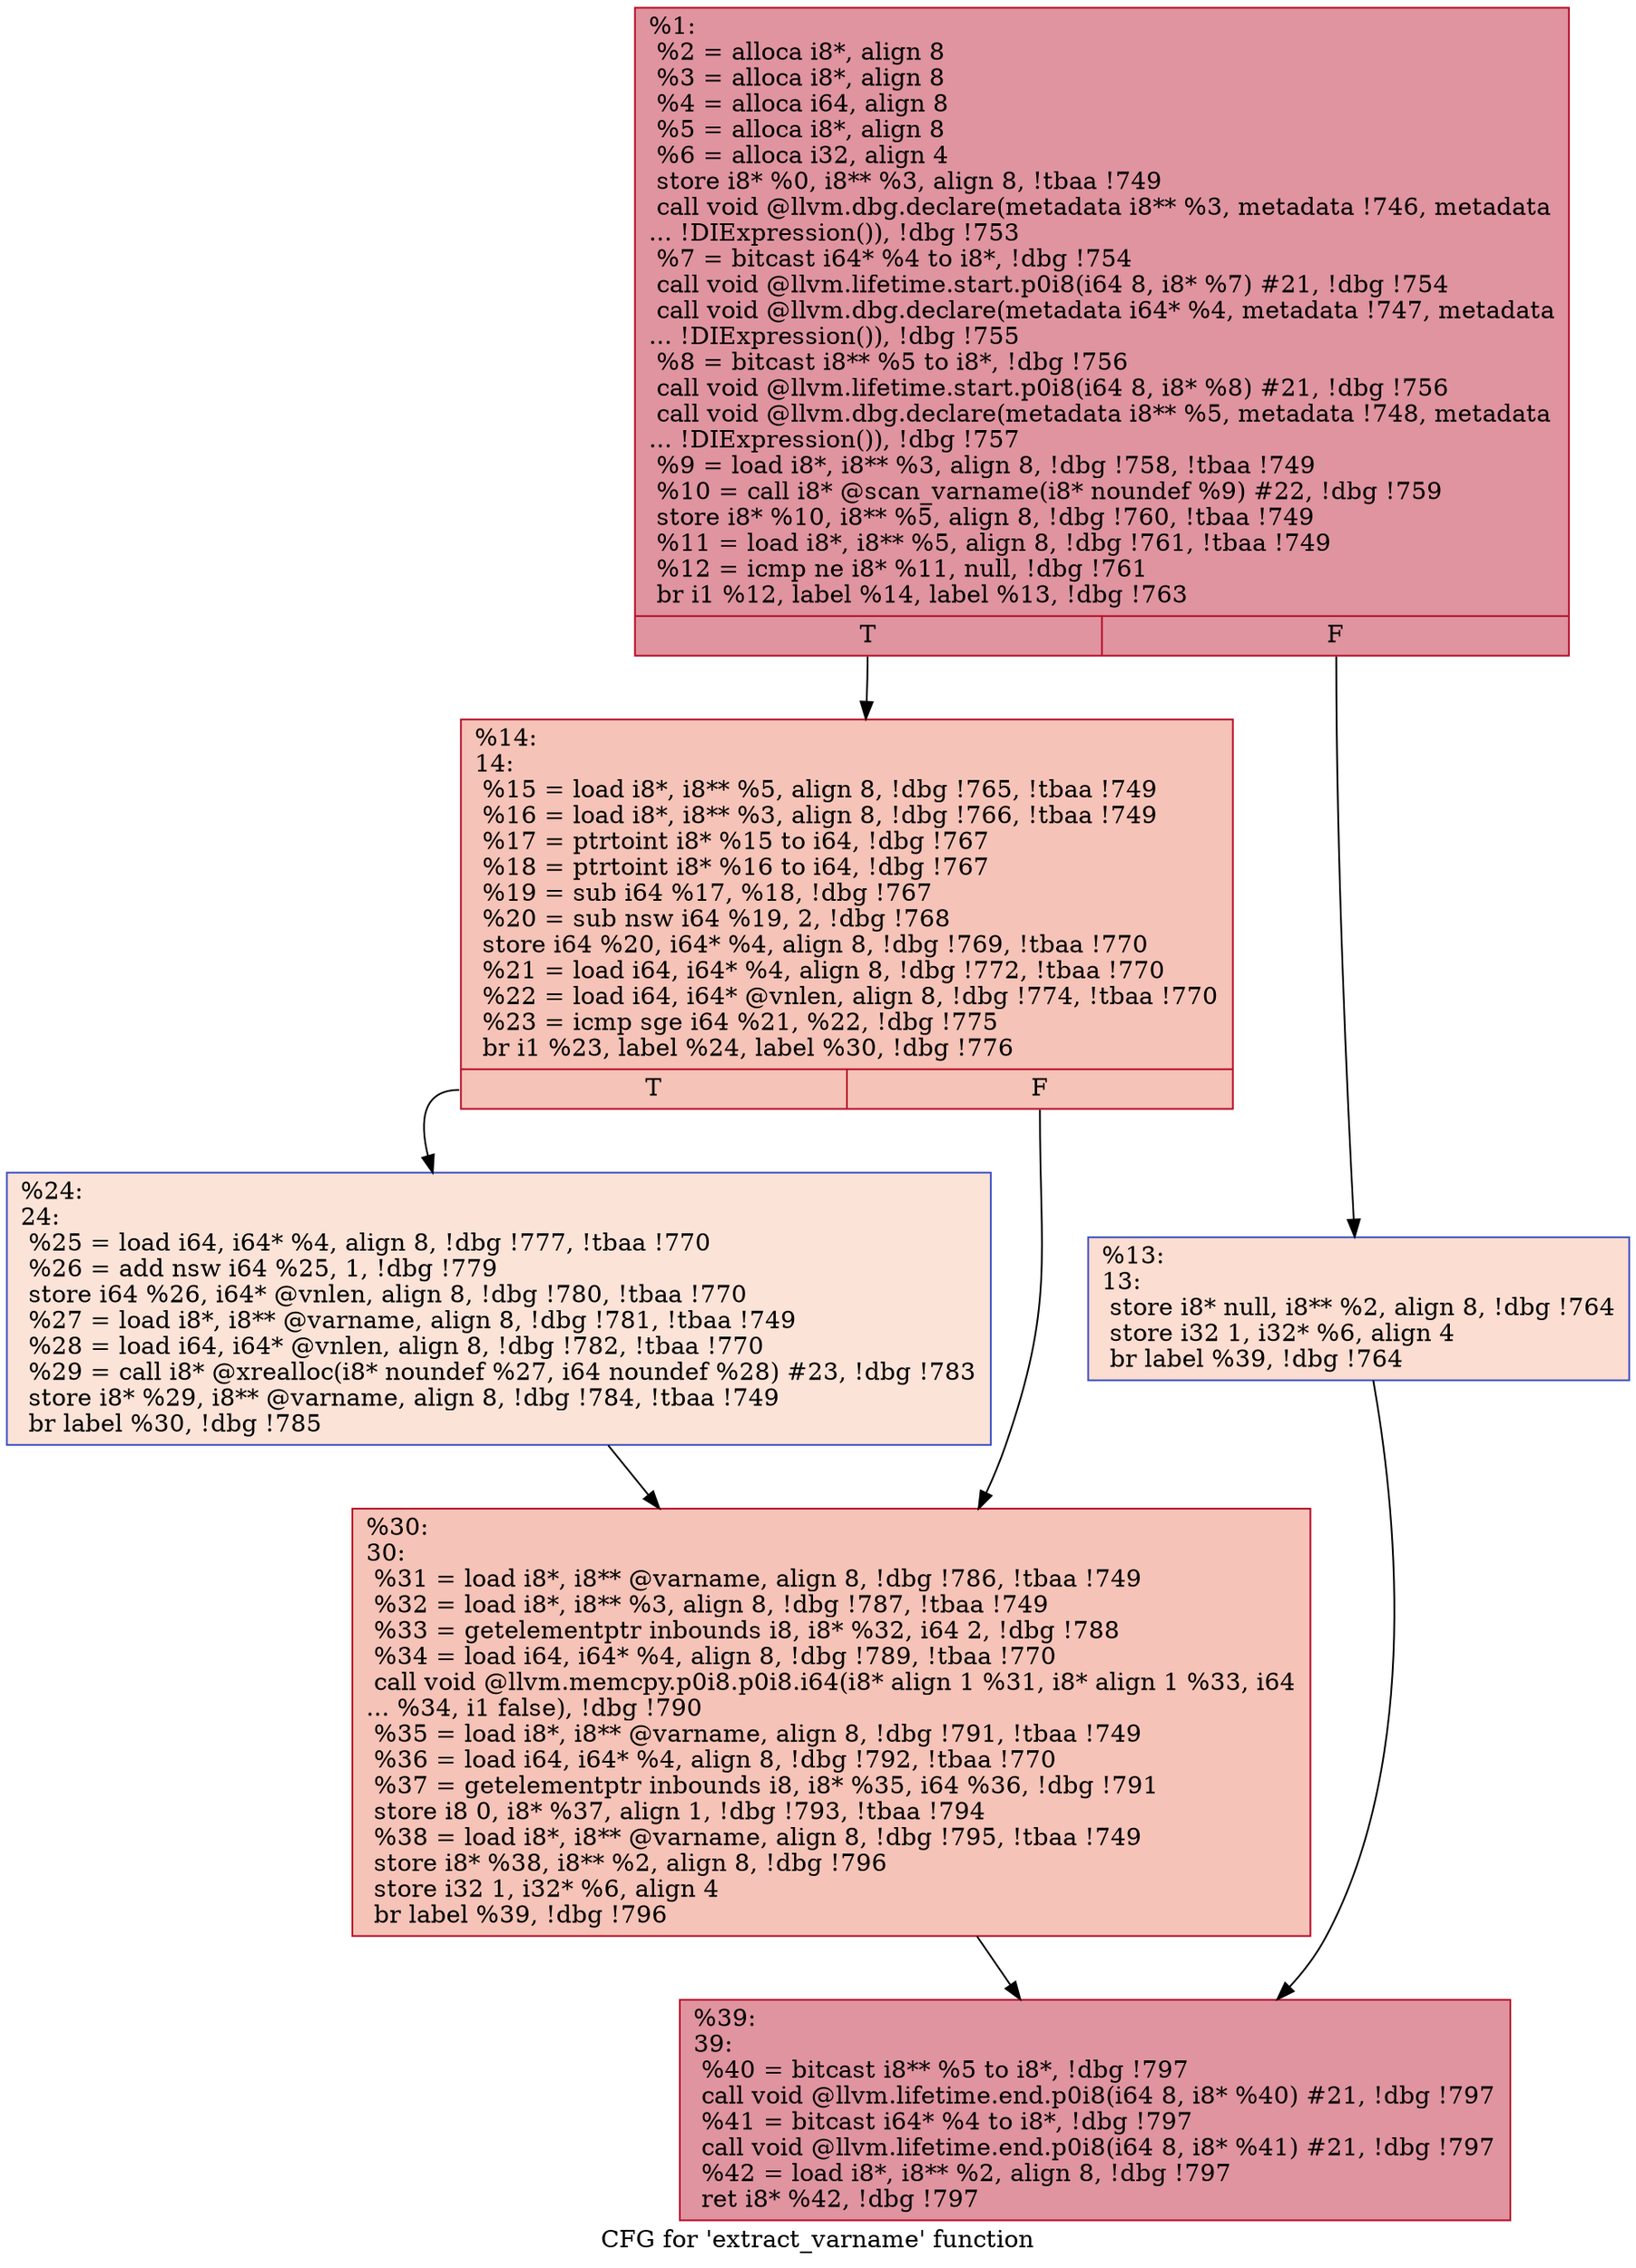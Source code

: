 digraph "CFG for 'extract_varname' function" {
	label="CFG for 'extract_varname' function";

	Node0x935f80 [shape=record,color="#b70d28ff", style=filled, fillcolor="#b70d2870",label="{%1:\l  %2 = alloca i8*, align 8\l  %3 = alloca i8*, align 8\l  %4 = alloca i64, align 8\l  %5 = alloca i8*, align 8\l  %6 = alloca i32, align 4\l  store i8* %0, i8** %3, align 8, !tbaa !749\l  call void @llvm.dbg.declare(metadata i8** %3, metadata !746, metadata\l... !DIExpression()), !dbg !753\l  %7 = bitcast i64* %4 to i8*, !dbg !754\l  call void @llvm.lifetime.start.p0i8(i64 8, i8* %7) #21, !dbg !754\l  call void @llvm.dbg.declare(metadata i64* %4, metadata !747, metadata\l... !DIExpression()), !dbg !755\l  %8 = bitcast i8** %5 to i8*, !dbg !756\l  call void @llvm.lifetime.start.p0i8(i64 8, i8* %8) #21, !dbg !756\l  call void @llvm.dbg.declare(metadata i8** %5, metadata !748, metadata\l... !DIExpression()), !dbg !757\l  %9 = load i8*, i8** %3, align 8, !dbg !758, !tbaa !749\l  %10 = call i8* @scan_varname(i8* noundef %9) #22, !dbg !759\l  store i8* %10, i8** %5, align 8, !dbg !760, !tbaa !749\l  %11 = load i8*, i8** %5, align 8, !dbg !761, !tbaa !749\l  %12 = icmp ne i8* %11, null, !dbg !761\l  br i1 %12, label %14, label %13, !dbg !763\l|{<s0>T|<s1>F}}"];
	Node0x935f80:s0 -> Node0x9360a0;
	Node0x935f80:s1 -> Node0x936050;
	Node0x936050 [shape=record,color="#3d50c3ff", style=filled, fillcolor="#f7b39670",label="{%13:\l13:                                               \l  store i8* null, i8** %2, align 8, !dbg !764\l  store i32 1, i32* %6, align 4\l  br label %39, !dbg !764\l}"];
	Node0x936050 -> Node0x936190;
	Node0x9360a0 [shape=record,color="#b70d28ff", style=filled, fillcolor="#e8765c70",label="{%14:\l14:                                               \l  %15 = load i8*, i8** %5, align 8, !dbg !765, !tbaa !749\l  %16 = load i8*, i8** %3, align 8, !dbg !766, !tbaa !749\l  %17 = ptrtoint i8* %15 to i64, !dbg !767\l  %18 = ptrtoint i8* %16 to i64, !dbg !767\l  %19 = sub i64 %17, %18, !dbg !767\l  %20 = sub nsw i64 %19, 2, !dbg !768\l  store i64 %20, i64* %4, align 8, !dbg !769, !tbaa !770\l  %21 = load i64, i64* %4, align 8, !dbg !772, !tbaa !770\l  %22 = load i64, i64* @vnlen, align 8, !dbg !774, !tbaa !770\l  %23 = icmp sge i64 %21, %22, !dbg !775\l  br i1 %23, label %24, label %30, !dbg !776\l|{<s0>T|<s1>F}}"];
	Node0x9360a0:s0 -> Node0x9360f0;
	Node0x9360a0:s1 -> Node0x936140;
	Node0x9360f0 [shape=record,color="#3d50c3ff", style=filled, fillcolor="#f6bfa670",label="{%24:\l24:                                               \l  %25 = load i64, i64* %4, align 8, !dbg !777, !tbaa !770\l  %26 = add nsw i64 %25, 1, !dbg !779\l  store i64 %26, i64* @vnlen, align 8, !dbg !780, !tbaa !770\l  %27 = load i8*, i8** @varname, align 8, !dbg !781, !tbaa !749\l  %28 = load i64, i64* @vnlen, align 8, !dbg !782, !tbaa !770\l  %29 = call i8* @xrealloc(i8* noundef %27, i64 noundef %28) #23, !dbg !783\l  store i8* %29, i8** @varname, align 8, !dbg !784, !tbaa !749\l  br label %30, !dbg !785\l}"];
	Node0x9360f0 -> Node0x936140;
	Node0x936140 [shape=record,color="#b70d28ff", style=filled, fillcolor="#e8765c70",label="{%30:\l30:                                               \l  %31 = load i8*, i8** @varname, align 8, !dbg !786, !tbaa !749\l  %32 = load i8*, i8** %3, align 8, !dbg !787, !tbaa !749\l  %33 = getelementptr inbounds i8, i8* %32, i64 2, !dbg !788\l  %34 = load i64, i64* %4, align 8, !dbg !789, !tbaa !770\l  call void @llvm.memcpy.p0i8.p0i8.i64(i8* align 1 %31, i8* align 1 %33, i64\l... %34, i1 false), !dbg !790\l  %35 = load i8*, i8** @varname, align 8, !dbg !791, !tbaa !749\l  %36 = load i64, i64* %4, align 8, !dbg !792, !tbaa !770\l  %37 = getelementptr inbounds i8, i8* %35, i64 %36, !dbg !791\l  store i8 0, i8* %37, align 1, !dbg !793, !tbaa !794\l  %38 = load i8*, i8** @varname, align 8, !dbg !795, !tbaa !749\l  store i8* %38, i8** %2, align 8, !dbg !796\l  store i32 1, i32* %6, align 4\l  br label %39, !dbg !796\l}"];
	Node0x936140 -> Node0x936190;
	Node0x936190 [shape=record,color="#b70d28ff", style=filled, fillcolor="#b70d2870",label="{%39:\l39:                                               \l  %40 = bitcast i8** %5 to i8*, !dbg !797\l  call void @llvm.lifetime.end.p0i8(i64 8, i8* %40) #21, !dbg !797\l  %41 = bitcast i64* %4 to i8*, !dbg !797\l  call void @llvm.lifetime.end.p0i8(i64 8, i8* %41) #21, !dbg !797\l  %42 = load i8*, i8** %2, align 8, !dbg !797\l  ret i8* %42, !dbg !797\l}"];
}
